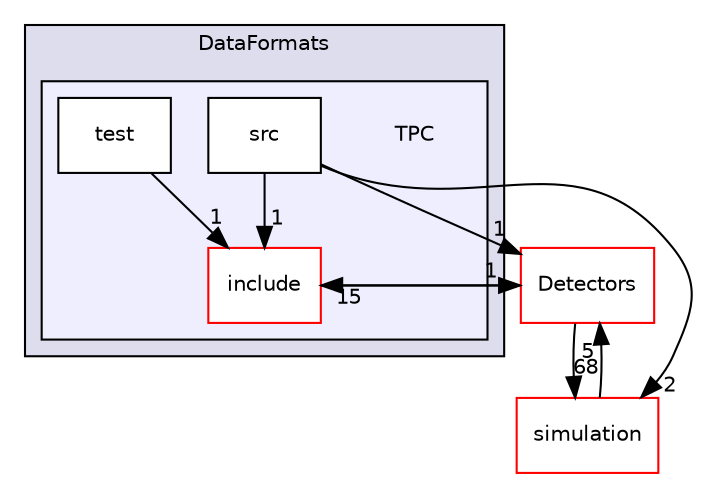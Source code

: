 digraph "/home/travis/build/AliceO2Group/AliceO2/DataFormats/TPC" {
  bgcolor=transparent;
  compound=true
  node [ fontsize="10", fontname="Helvetica"];
  edge [ labelfontsize="10", labelfontname="Helvetica"];
  subgraph clusterdir_2171f7ec022c5423887b07c69b2f5b48 {
    graph [ bgcolor="#ddddee", pencolor="black", label="DataFormats" fontname="Helvetica", fontsize="10", URL="dir_2171f7ec022c5423887b07c69b2f5b48.html"]
  subgraph clusterdir_ca8d7a97db1fcc83aa37982b02bd5e83 {
    graph [ bgcolor="#eeeeff", pencolor="black", label="" URL="dir_ca8d7a97db1fcc83aa37982b02bd5e83.html"];
    dir_ca8d7a97db1fcc83aa37982b02bd5e83 [shape=plaintext label="TPC"];
    dir_432cf3cd730893300bc75d692afc5547 [shape=box label="include" color="red" fillcolor="white" style="filled" URL="dir_432cf3cd730893300bc75d692afc5547.html"];
    dir_e16e0a04e1d2b4668bd3c3ca62e3617b [shape=box label="src" color="black" fillcolor="white" style="filled" URL="dir_e16e0a04e1d2b4668bd3c3ca62e3617b.html"];
    dir_ee81f99d2d7e4d661d6f5cc0ceac084b [shape=box label="test" color="black" fillcolor="white" style="filled" URL="dir_ee81f99d2d7e4d661d6f5cc0ceac084b.html"];
  }
  }
  dir_051dca18e802f8e9474f2e30d29c04e0 [shape=box label="Detectors" color="red" URL="dir_051dca18e802f8e9474f2e30d29c04e0.html"];
  dir_047746f9f311f49446db9474b7431d0d [shape=box label="simulation" color="red" URL="dir_047746f9f311f49446db9474b7431d0d.html"];
  dir_051dca18e802f8e9474f2e30d29c04e0->dir_047746f9f311f49446db9474b7431d0d [headlabel="68", labeldistance=1.5 headhref="dir_000072_000057.html"];
  dir_051dca18e802f8e9474f2e30d29c04e0->dir_432cf3cd730893300bc75d692afc5547 [headlabel="15", labeldistance=1.5 headhref="dir_000072_000068.html"];
  dir_047746f9f311f49446db9474b7431d0d->dir_051dca18e802f8e9474f2e30d29c04e0 [headlabel="5", labeldistance=1.5 headhref="dir_000057_000072.html"];
  dir_e16e0a04e1d2b4668bd3c3ca62e3617b->dir_051dca18e802f8e9474f2e30d29c04e0 [headlabel="1", labeldistance=1.5 headhref="dir_000070_000072.html"];
  dir_e16e0a04e1d2b4668bd3c3ca62e3617b->dir_047746f9f311f49446db9474b7431d0d [headlabel="2", labeldistance=1.5 headhref="dir_000070_000057.html"];
  dir_e16e0a04e1d2b4668bd3c3ca62e3617b->dir_432cf3cd730893300bc75d692afc5547 [headlabel="1", labeldistance=1.5 headhref="dir_000070_000068.html"];
  dir_432cf3cd730893300bc75d692afc5547->dir_051dca18e802f8e9474f2e30d29c04e0 [headlabel="1", labeldistance=1.5 headhref="dir_000068_000072.html"];
  dir_ee81f99d2d7e4d661d6f5cc0ceac084b->dir_432cf3cd730893300bc75d692afc5547 [headlabel="1", labeldistance=1.5 headhref="dir_000071_000068.html"];
}
